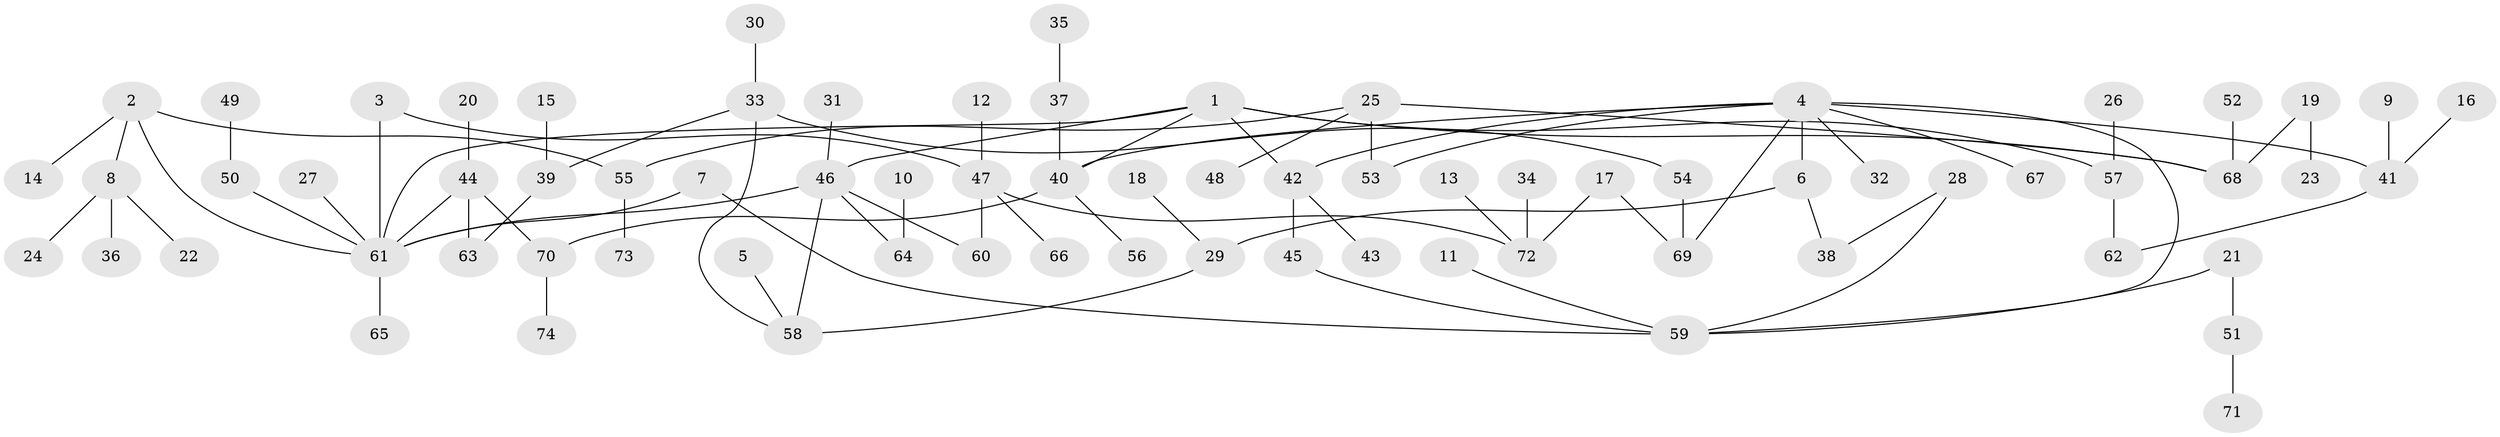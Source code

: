 // original degree distribution, {6: 0.02040816326530612, 3: 0.14285714285714285, 5: 0.047619047619047616, 8: 0.006802721088435374, 4: 0.08843537414965986, 2: 0.21768707482993196, 7: 0.013605442176870748, 1: 0.46258503401360546}
// Generated by graph-tools (version 1.1) at 2025/25/03/09/25 03:25:25]
// undirected, 74 vertices, 87 edges
graph export_dot {
graph [start="1"]
  node [color=gray90,style=filled];
  1;
  2;
  3;
  4;
  5;
  6;
  7;
  8;
  9;
  10;
  11;
  12;
  13;
  14;
  15;
  16;
  17;
  18;
  19;
  20;
  21;
  22;
  23;
  24;
  25;
  26;
  27;
  28;
  29;
  30;
  31;
  32;
  33;
  34;
  35;
  36;
  37;
  38;
  39;
  40;
  41;
  42;
  43;
  44;
  45;
  46;
  47;
  48;
  49;
  50;
  51;
  52;
  53;
  54;
  55;
  56;
  57;
  58;
  59;
  60;
  61;
  62;
  63;
  64;
  65;
  66;
  67;
  68;
  69;
  70;
  71;
  72;
  73;
  74;
  1 -- 40 [weight=1.0];
  1 -- 42 [weight=1.0];
  1 -- 46 [weight=1.0];
  1 -- 57 [weight=1.0];
  1 -- 61 [weight=1.0];
  1 -- 68 [weight=1.0];
  2 -- 8 [weight=1.0];
  2 -- 14 [weight=1.0];
  2 -- 55 [weight=1.0];
  2 -- 61 [weight=1.0];
  3 -- 47 [weight=1.0];
  3 -- 61 [weight=1.0];
  4 -- 6 [weight=1.0];
  4 -- 32 [weight=1.0];
  4 -- 40 [weight=1.0];
  4 -- 41 [weight=1.0];
  4 -- 42 [weight=1.0];
  4 -- 53 [weight=1.0];
  4 -- 59 [weight=1.0];
  4 -- 67 [weight=1.0];
  4 -- 69 [weight=1.0];
  5 -- 58 [weight=1.0];
  6 -- 29 [weight=1.0];
  6 -- 38 [weight=1.0];
  7 -- 59 [weight=1.0];
  7 -- 61 [weight=1.0];
  8 -- 22 [weight=1.0];
  8 -- 24 [weight=1.0];
  8 -- 36 [weight=1.0];
  9 -- 41 [weight=1.0];
  10 -- 64 [weight=1.0];
  11 -- 59 [weight=1.0];
  12 -- 47 [weight=1.0];
  13 -- 72 [weight=1.0];
  15 -- 39 [weight=1.0];
  16 -- 41 [weight=1.0];
  17 -- 69 [weight=1.0];
  17 -- 72 [weight=1.0];
  18 -- 29 [weight=1.0];
  19 -- 23 [weight=1.0];
  19 -- 68 [weight=1.0];
  20 -- 44 [weight=1.0];
  21 -- 51 [weight=1.0];
  21 -- 59 [weight=1.0];
  25 -- 48 [weight=1.0];
  25 -- 53 [weight=1.0];
  25 -- 55 [weight=1.0];
  25 -- 68 [weight=1.0];
  26 -- 57 [weight=1.0];
  27 -- 61 [weight=1.0];
  28 -- 38 [weight=1.0];
  28 -- 59 [weight=1.0];
  29 -- 58 [weight=1.0];
  30 -- 33 [weight=1.0];
  31 -- 46 [weight=1.0];
  33 -- 39 [weight=1.0];
  33 -- 54 [weight=1.0];
  33 -- 58 [weight=1.0];
  34 -- 72 [weight=1.0];
  35 -- 37 [weight=1.0];
  37 -- 40 [weight=1.0];
  39 -- 63 [weight=1.0];
  40 -- 56 [weight=1.0];
  40 -- 70 [weight=1.0];
  41 -- 62 [weight=1.0];
  42 -- 43 [weight=1.0];
  42 -- 45 [weight=1.0];
  44 -- 61 [weight=1.0];
  44 -- 63 [weight=1.0];
  44 -- 70 [weight=1.0];
  45 -- 59 [weight=1.0];
  46 -- 58 [weight=1.0];
  46 -- 60 [weight=1.0];
  46 -- 61 [weight=1.0];
  46 -- 64 [weight=2.0];
  47 -- 60 [weight=1.0];
  47 -- 66 [weight=1.0];
  47 -- 72 [weight=1.0];
  49 -- 50 [weight=1.0];
  50 -- 61 [weight=1.0];
  51 -- 71 [weight=1.0];
  52 -- 68 [weight=1.0];
  54 -- 69 [weight=1.0];
  55 -- 73 [weight=1.0];
  57 -- 62 [weight=1.0];
  61 -- 65 [weight=1.0];
  70 -- 74 [weight=1.0];
}
